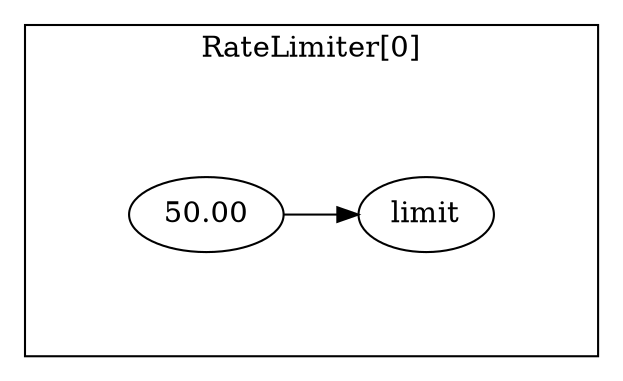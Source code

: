 digraph  {
	subgraph cluster_s1 {
		label="RateLimiter[0]";margin="50.0";
		n3[label="50.00"];
		n2[label="limit"];
		n3->n2;
		{rank=same; n2;};
		
	}
	rankdir="LR";splines="ortho";
	
}
